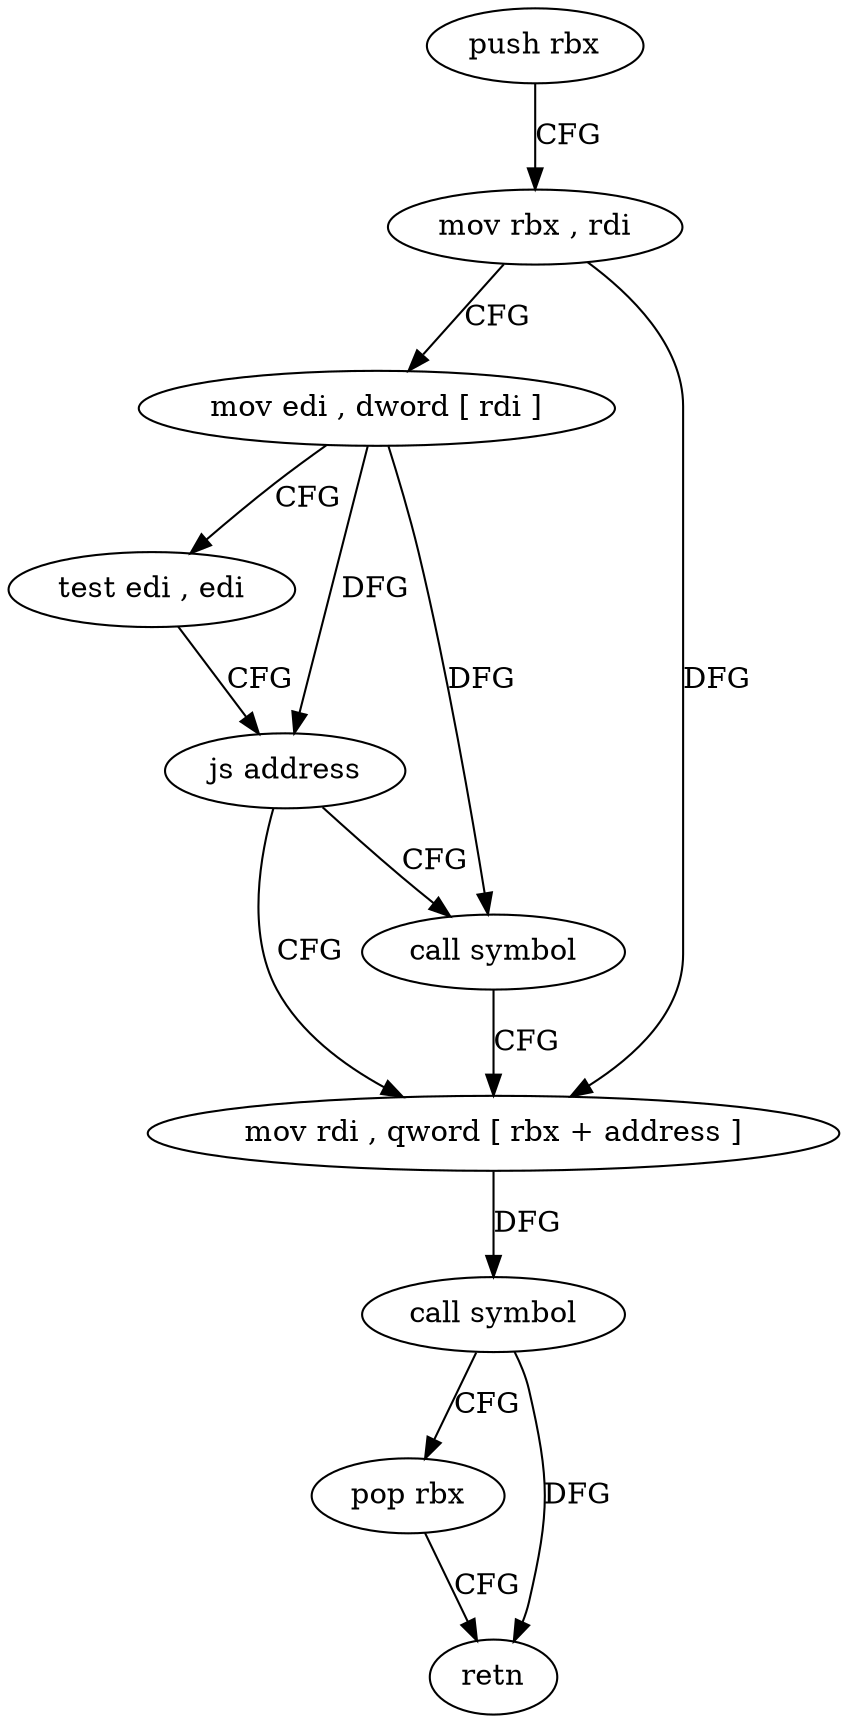 digraph "func" {
"4373207" [label = "push rbx" ]
"4373208" [label = "mov rbx , rdi" ]
"4373211" [label = "mov edi , dword [ rdi ]" ]
"4373213" [label = "test edi , edi" ]
"4373215" [label = "js address" ]
"4373222" [label = "mov rdi , qword [ rbx + address ]" ]
"4373217" [label = "call symbol" ]
"4373226" [label = "call symbol" ]
"4373231" [label = "pop rbx" ]
"4373232" [label = "retn" ]
"4373207" -> "4373208" [ label = "CFG" ]
"4373208" -> "4373211" [ label = "CFG" ]
"4373208" -> "4373222" [ label = "DFG" ]
"4373211" -> "4373213" [ label = "CFG" ]
"4373211" -> "4373215" [ label = "DFG" ]
"4373211" -> "4373217" [ label = "DFG" ]
"4373213" -> "4373215" [ label = "CFG" ]
"4373215" -> "4373222" [ label = "CFG" ]
"4373215" -> "4373217" [ label = "CFG" ]
"4373222" -> "4373226" [ label = "DFG" ]
"4373217" -> "4373222" [ label = "CFG" ]
"4373226" -> "4373231" [ label = "CFG" ]
"4373226" -> "4373232" [ label = "DFG" ]
"4373231" -> "4373232" [ label = "CFG" ]
}
